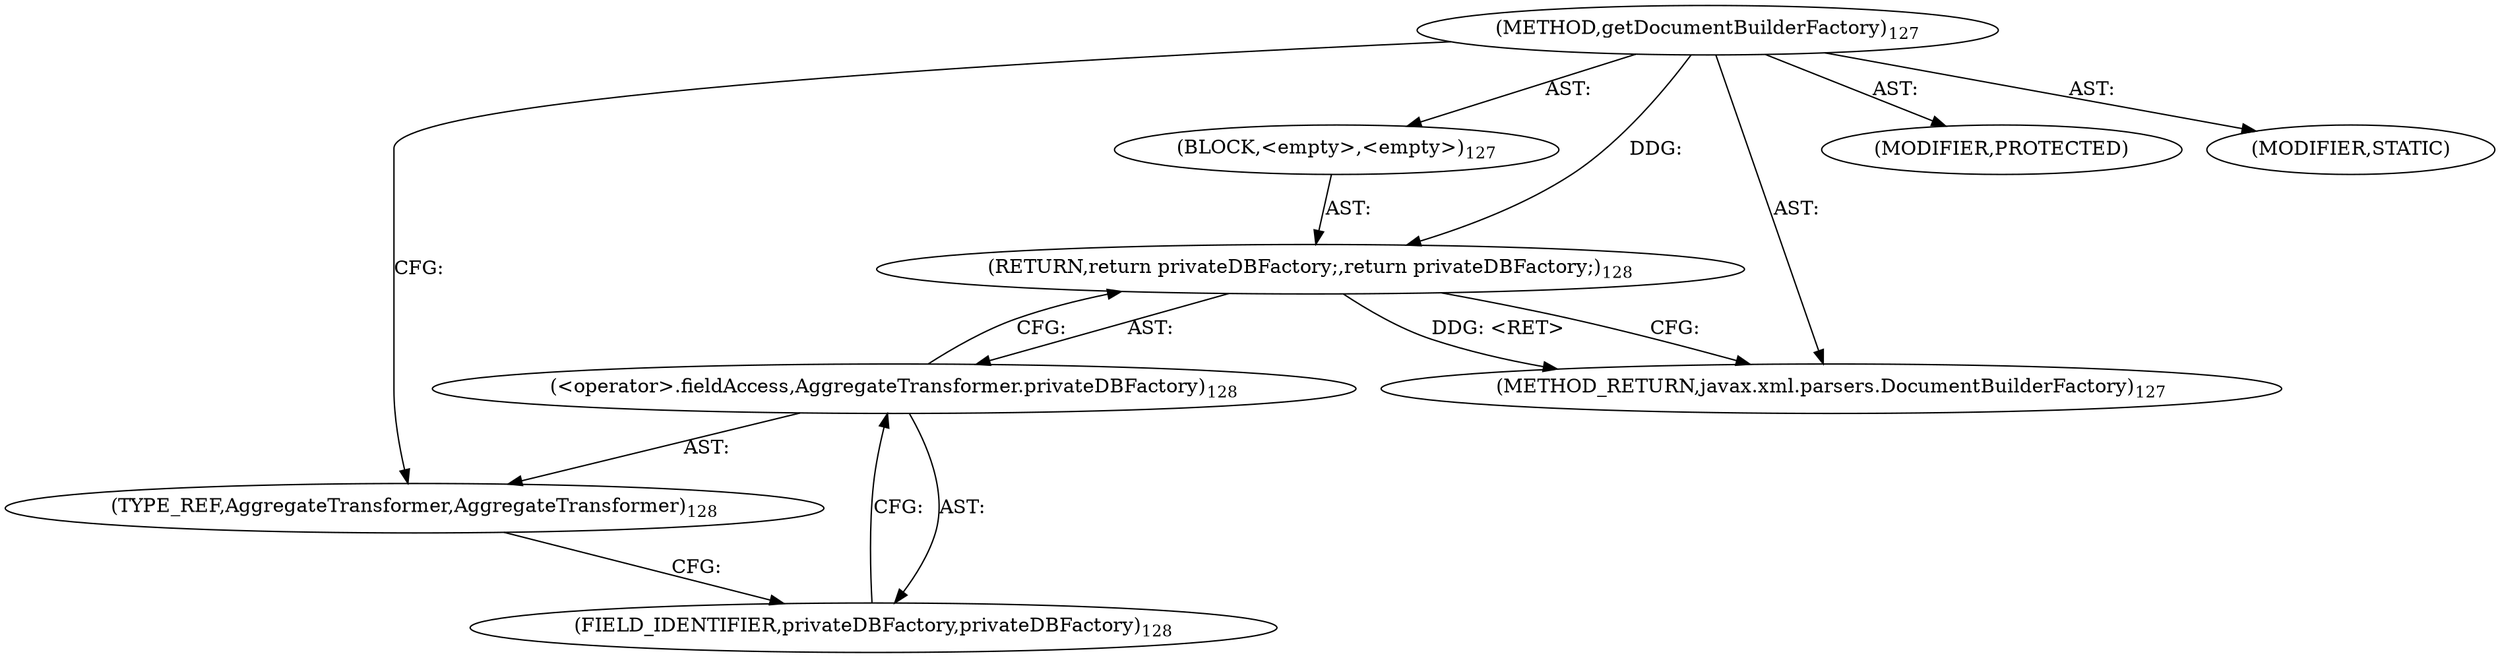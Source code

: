 digraph "getDocumentBuilderFactory" {  
"111669149699" [label = <(METHOD,getDocumentBuilderFactory)<SUB>127</SUB>> ]
"25769803779" [label = <(BLOCK,&lt;empty&gt;,&lt;empty&gt;)<SUB>127</SUB>> ]
"146028888065" [label = <(RETURN,return privateDBFactory;,return privateDBFactory;)<SUB>128</SUB>> ]
"30064771080" [label = <(&lt;operator&gt;.fieldAccess,AggregateTransformer.privateDBFactory)<SUB>128</SUB>> ]
"180388626435" [label = <(TYPE_REF,AggregateTransformer,AggregateTransformer)<SUB>128</SUB>> ]
"55834574853" [label = <(FIELD_IDENTIFIER,privateDBFactory,privateDBFactory)<SUB>128</SUB>> ]
"133143986196" [label = <(MODIFIER,PROTECTED)> ]
"133143986197" [label = <(MODIFIER,STATIC)> ]
"128849018883" [label = <(METHOD_RETURN,javax.xml.parsers.DocumentBuilderFactory)<SUB>127</SUB>> ]
  "111669149699" -> "25769803779"  [ label = "AST: "] 
  "111669149699" -> "133143986196"  [ label = "AST: "] 
  "111669149699" -> "133143986197"  [ label = "AST: "] 
  "111669149699" -> "128849018883"  [ label = "AST: "] 
  "25769803779" -> "146028888065"  [ label = "AST: "] 
  "146028888065" -> "30064771080"  [ label = "AST: "] 
  "30064771080" -> "180388626435"  [ label = "AST: "] 
  "30064771080" -> "55834574853"  [ label = "AST: "] 
  "146028888065" -> "128849018883"  [ label = "CFG: "] 
  "30064771080" -> "146028888065"  [ label = "CFG: "] 
  "180388626435" -> "55834574853"  [ label = "CFG: "] 
  "55834574853" -> "30064771080"  [ label = "CFG: "] 
  "111669149699" -> "180388626435"  [ label = "CFG: "] 
  "146028888065" -> "128849018883"  [ label = "DDG: &lt;RET&gt;"] 
  "111669149699" -> "146028888065"  [ label = "DDG: "] 
}
